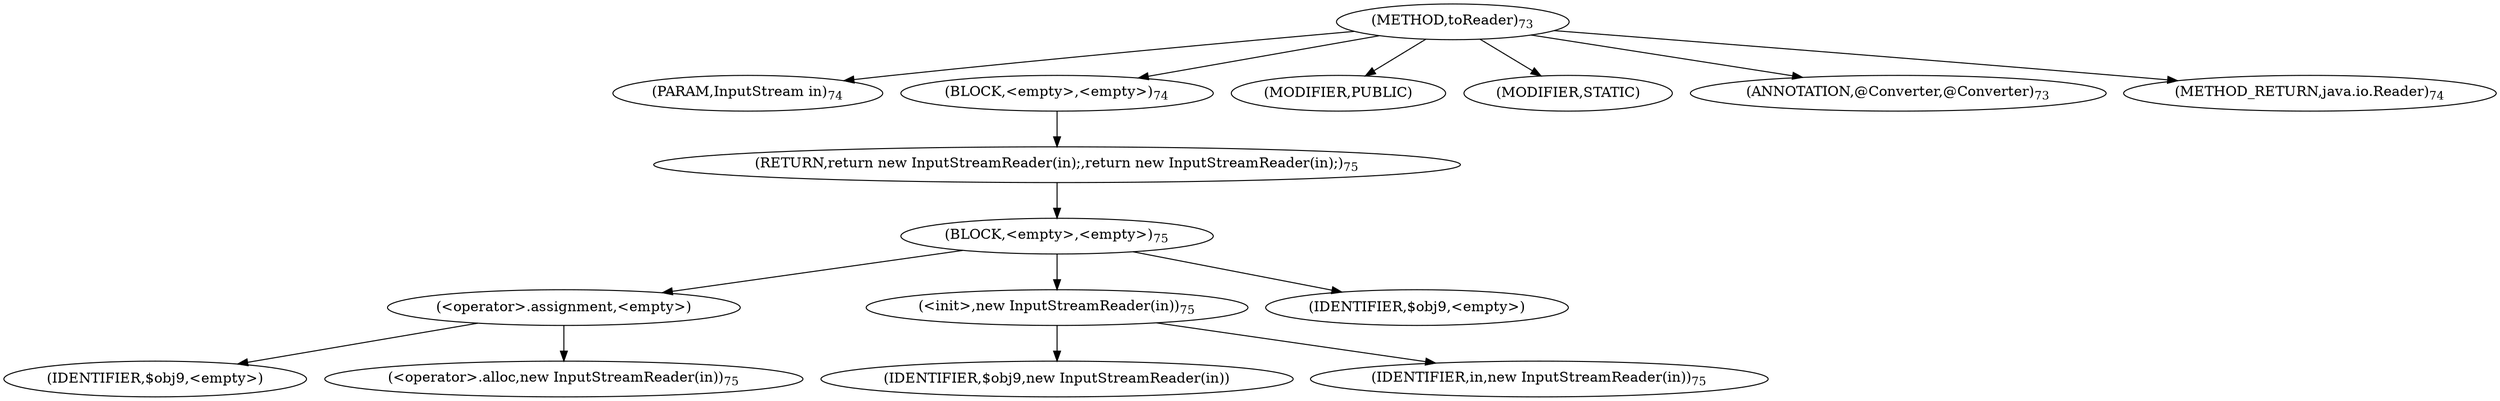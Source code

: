 digraph "toReader" {  
"145" [label = <(METHOD,toReader)<SUB>73</SUB>> ]
"146" [label = <(PARAM,InputStream in)<SUB>74</SUB>> ]
"147" [label = <(BLOCK,&lt;empty&gt;,&lt;empty&gt;)<SUB>74</SUB>> ]
"148" [label = <(RETURN,return new InputStreamReader(in);,return new InputStreamReader(in);)<SUB>75</SUB>> ]
"149" [label = <(BLOCK,&lt;empty&gt;,&lt;empty&gt;)<SUB>75</SUB>> ]
"150" [label = <(&lt;operator&gt;.assignment,&lt;empty&gt;)> ]
"151" [label = <(IDENTIFIER,$obj9,&lt;empty&gt;)> ]
"152" [label = <(&lt;operator&gt;.alloc,new InputStreamReader(in))<SUB>75</SUB>> ]
"153" [label = <(&lt;init&gt;,new InputStreamReader(in))<SUB>75</SUB>> ]
"154" [label = <(IDENTIFIER,$obj9,new InputStreamReader(in))> ]
"155" [label = <(IDENTIFIER,in,new InputStreamReader(in))<SUB>75</SUB>> ]
"156" [label = <(IDENTIFIER,$obj9,&lt;empty&gt;)> ]
"157" [label = <(MODIFIER,PUBLIC)> ]
"158" [label = <(MODIFIER,STATIC)> ]
"159" [label = <(ANNOTATION,@Converter,@Converter)<SUB>73</SUB>> ]
"160" [label = <(METHOD_RETURN,java.io.Reader)<SUB>74</SUB>> ]
  "145" -> "146" 
  "145" -> "147" 
  "145" -> "157" 
  "145" -> "158" 
  "145" -> "159" 
  "145" -> "160" 
  "147" -> "148" 
  "148" -> "149" 
  "149" -> "150" 
  "149" -> "153" 
  "149" -> "156" 
  "150" -> "151" 
  "150" -> "152" 
  "153" -> "154" 
  "153" -> "155" 
}
